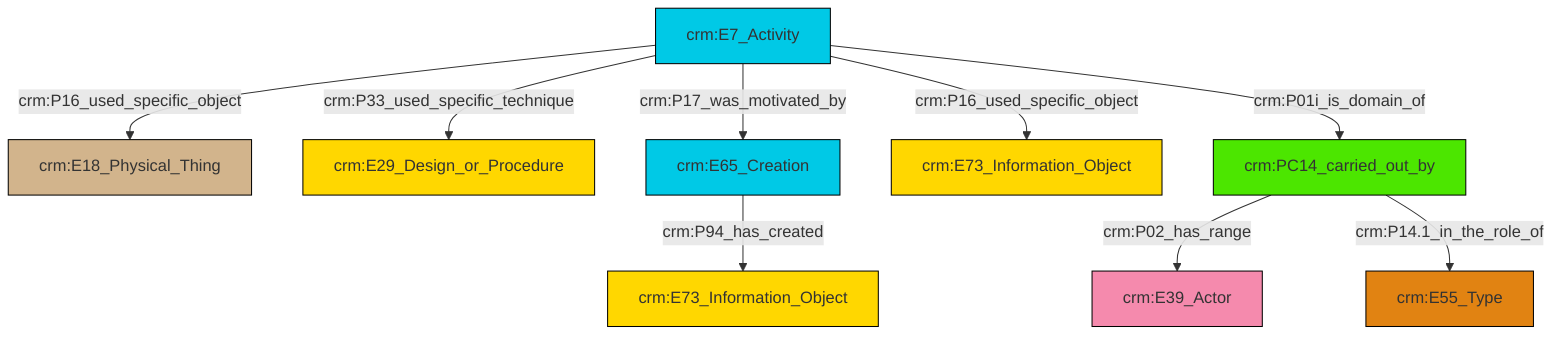 graph TD
classDef Literal fill:#f2f2f2,stroke:#000000;
classDef CRM_Entity fill:#FFFFFF,stroke:#000000;
classDef Temporal_Entity fill:#00C9E6, stroke:#000000;
classDef Type fill:#E18312, stroke:#000000;
classDef Time-Span fill:#2C9C91, stroke:#000000;
classDef Appellation fill:#FFEB7F, stroke:#000000;
classDef Place fill:#008836, stroke:#000000;
classDef Persistent_Item fill:#B266B2, stroke:#000000;
classDef Conceptual_Object fill:#FFD700, stroke:#000000;
classDef Physical_Thing fill:#D2B48C, stroke:#000000;
classDef Actor fill:#f58aad, stroke:#000000;
classDef PC_Classes fill:#4ce600, stroke:#000000;
classDef Multi fill:#cccccc,stroke:#000000;

0["crm:E7_Activity"]:::Temporal_Entity -->|crm:P16_used_specific_object| 1["crm:E18_Physical_Thing"]:::Physical_Thing
7["crm:E65_Creation"]:::Temporal_Entity -->|crm:P94_has_created| 8["crm:E73_Information_Object"]:::Conceptual_Object
0["crm:E7_Activity"]:::Temporal_Entity -->|crm:P16_used_specific_object| 9["crm:E73_Information_Object"]:::Conceptual_Object
10["crm:PC14_carried_out_by"]:::PC_Classes -->|crm:P02_has_range| 11["crm:E39_Actor"]:::Actor
0["crm:E7_Activity"]:::Temporal_Entity -->|crm:P17_was_motivated_by| 7["crm:E65_Creation"]:::Temporal_Entity
0["crm:E7_Activity"]:::Temporal_Entity -->|crm:P01i_is_domain_of| 10["crm:PC14_carried_out_by"]:::PC_Classes
0["crm:E7_Activity"]:::Temporal_Entity -->|crm:P33_used_specific_technique| 4["crm:E29_Design_or_Procedure"]:::Conceptual_Object
10["crm:PC14_carried_out_by"]:::PC_Classes -->|crm:P14.1_in_the_role_of| 2["crm:E55_Type"]:::Type